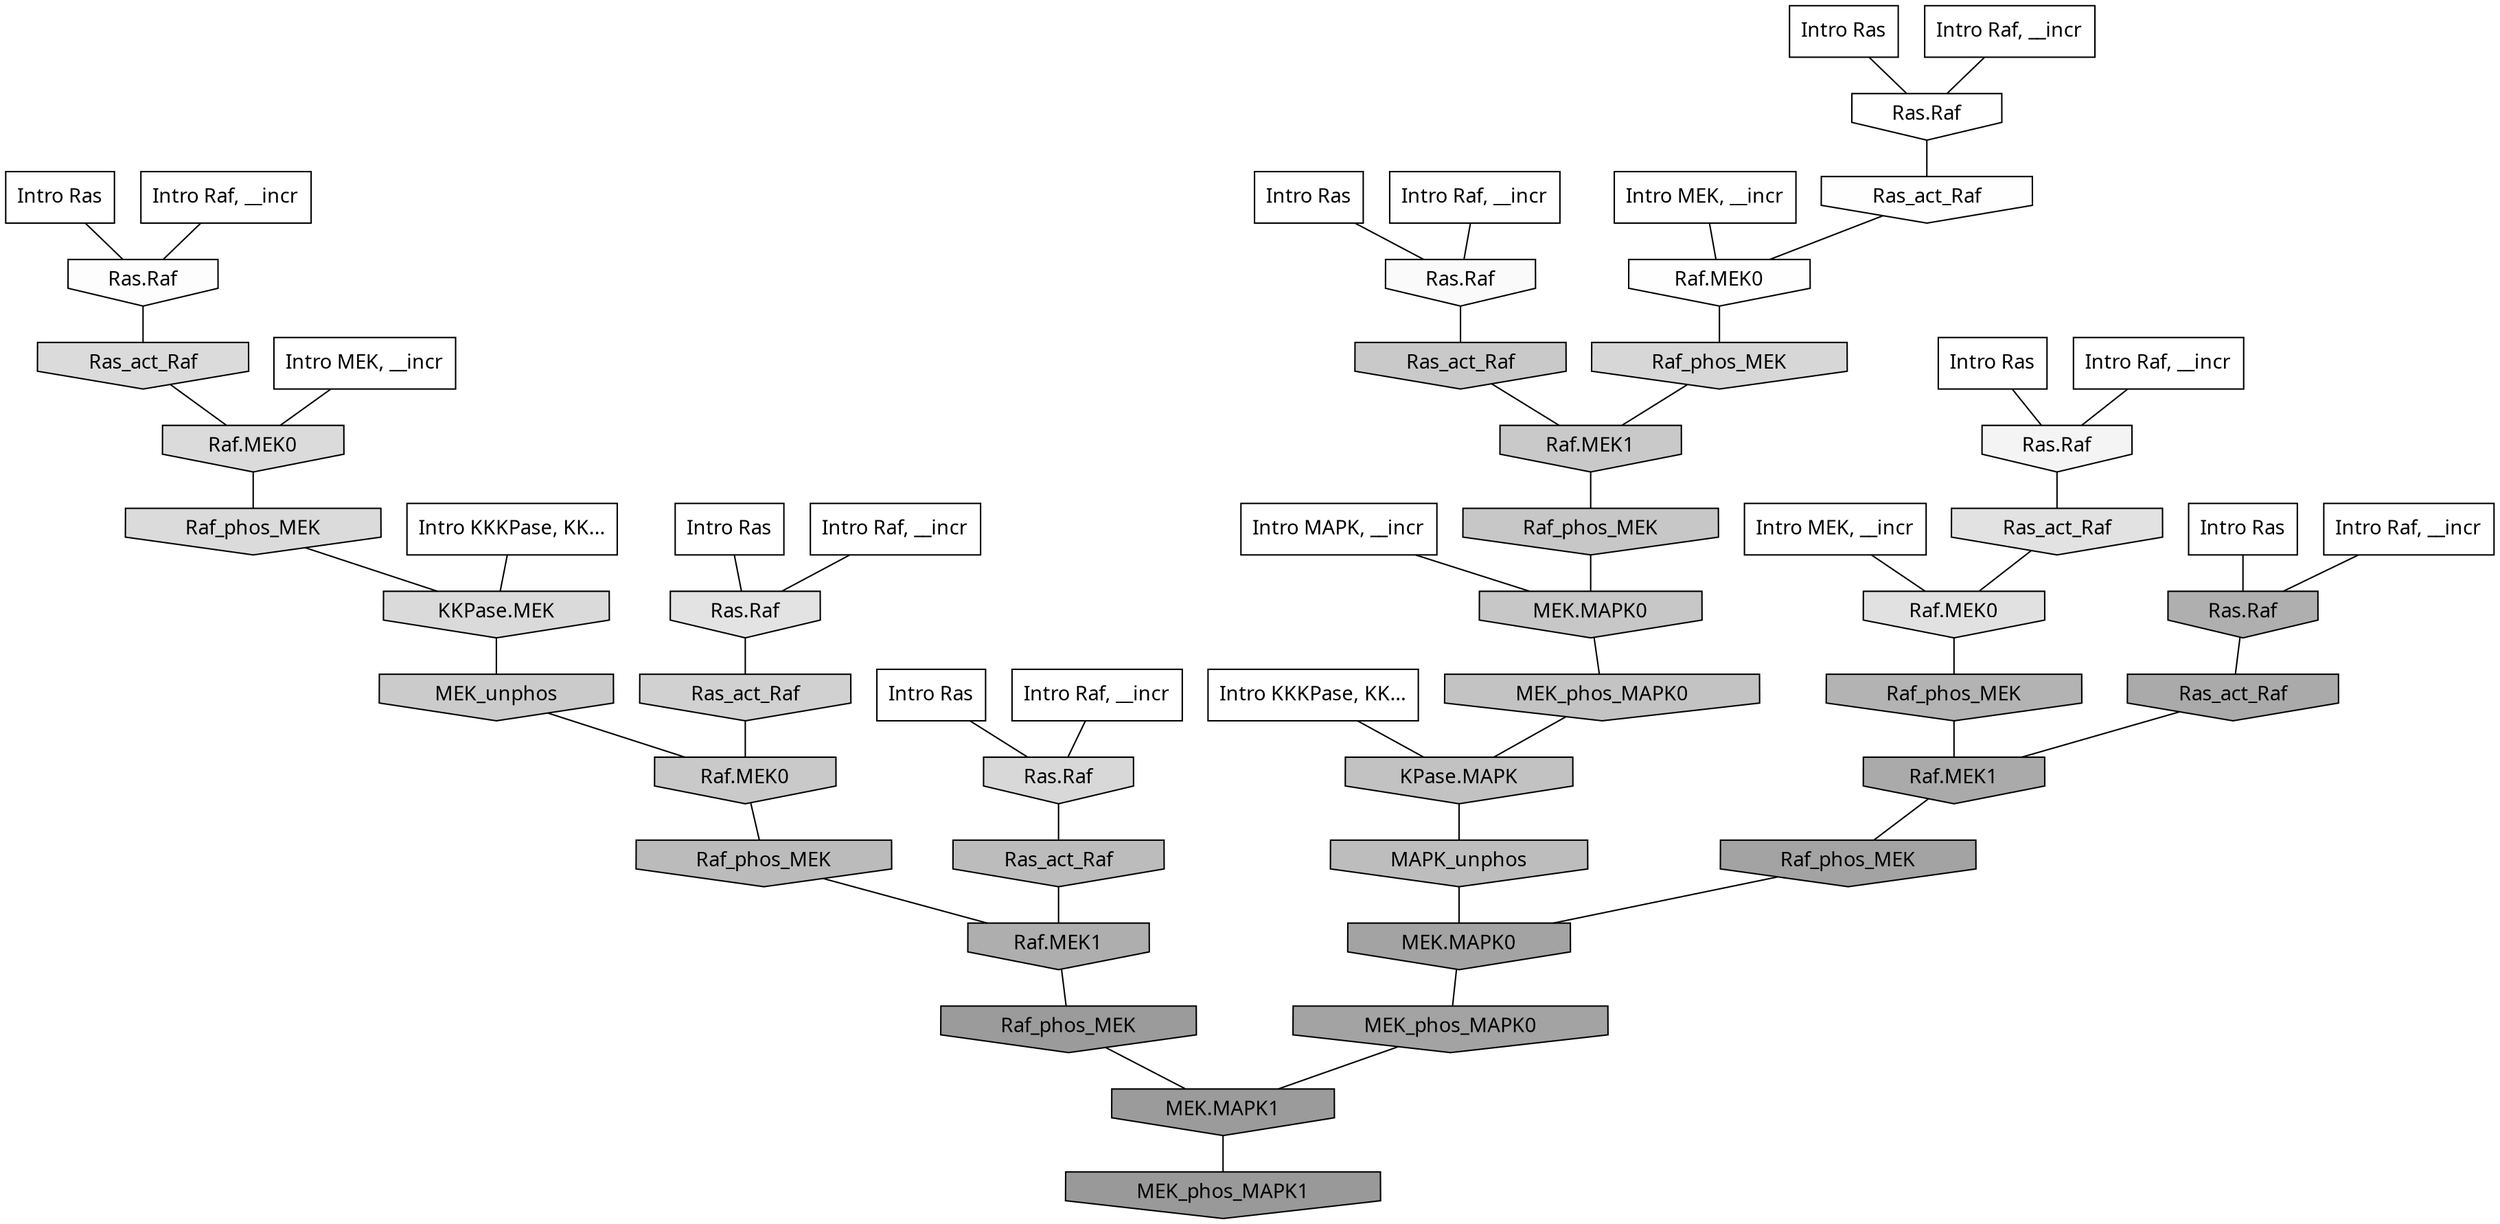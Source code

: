 digraph G{
  rankdir="TB";
  ranksep=0.30;
  node [fontname="CMU Serif"];
  edge [fontname="CMU Serif"];
  
  5 [label="Intro Ras", shape=rectangle, style=filled, fillcolor="0.000 0.000 1.000"]
  
  6 [label="Intro Ras", shape=rectangle, style=filled, fillcolor="0.000 0.000 1.000"]
  
  7 [label="Intro Ras", shape=rectangle, style=filled, fillcolor="0.000 0.000 1.000"]
  
  27 [label="Intro Ras", shape=rectangle, style=filled, fillcolor="0.000 0.000 1.000"]
  
  41 [label="Intro Ras", shape=rectangle, style=filled, fillcolor="0.000 0.000 1.000"]
  
  64 [label="Intro Ras", shape=rectangle, style=filled, fillcolor="0.000 0.000 1.000"]
  
  97 [label="Intro Ras", shape=rectangle, style=filled, fillcolor="0.000 0.000 1.000"]
  
  213 [label="Intro Raf, __incr", shape=rectangle, style=filled, fillcolor="0.000 0.000 1.000"]
  
  534 [label="Intro Raf, __incr", shape=rectangle, style=filled, fillcolor="0.000 0.000 1.000"]
  
  658 [label="Intro Raf, __incr", shape=rectangle, style=filled, fillcolor="0.000 0.000 1.000"]
  
  698 [label="Intro Raf, __incr", shape=rectangle, style=filled, fillcolor="0.000 0.000 1.000"]
  
  824 [label="Intro Raf, __incr", shape=rectangle, style=filled, fillcolor="0.000 0.000 1.000"]
  
  994 [label="Intro Raf, __incr", shape=rectangle, style=filled, fillcolor="0.000 0.000 1.000"]
  
  1070 [label="Intro Raf, __incr", shape=rectangle, style=filled, fillcolor="0.000 0.000 1.000"]
  
  1120 [label="Intro MEK, __incr", shape=rectangle, style=filled, fillcolor="0.000 0.000 1.000"]
  
  1369 [label="Intro MEK, __incr", shape=rectangle, style=filled, fillcolor="0.000 0.000 1.000"]
  
  1661 [label="Intro MEK, __incr", shape=rectangle, style=filled, fillcolor="0.000 0.000 1.000"]
  
  2330 [label="Intro MAPK, __incr", shape=rectangle, style=filled, fillcolor="0.000 0.000 1.000"]
  
  3136 [label="Intro KKKPase, KK...", shape=rectangle, style=filled, fillcolor="0.000 0.000 1.000"]
  
  3137 [label="Intro KKKPase, KK...", shape=rectangle, style=filled, fillcolor="0.000 0.000 1.000"]
  
  3301 [label="Ras.Raf", shape=invhouse, style=filled, fillcolor="0.000 0.000 1.000"]
  
  3336 [label="Ras_act_Raf", shape=invhouse, style=filled, fillcolor="0.000 0.000 0.996"]
  
  3342 [label="Raf.MEK0", shape=invhouse, style=filled, fillcolor="0.000 0.000 0.996"]
  
  3363 [label="Ras.Raf", shape=invhouse, style=filled, fillcolor="0.000 0.000 0.991"]
  
  3453 [label="Ras.Raf", shape=invhouse, style=filled, fillcolor="0.000 0.000 0.977"]
  
  3616 [label="Ras.Raf", shape=invhouse, style=filled, fillcolor="0.000 0.000 0.956"]
  
  4538 [label="Ras.Raf", shape=invhouse, style=filled, fillcolor="0.000 0.000 0.889"]
  
  4565 [label="Ras_act_Raf", shape=invhouse, style=filled, fillcolor="0.000 0.000 0.886"]
  
  4643 [label="Raf.MEK0", shape=invhouse, style=filled, fillcolor="0.000 0.000 0.882"]
  
  5029 [label="Ras_act_Raf", shape=invhouse, style=filled, fillcolor="0.000 0.000 0.859"]
  
  5033 [label="Raf.MEK0", shape=invhouse, style=filled, fillcolor="0.000 0.000 0.859"]
  
  5059 [label="Raf_phos_MEK", shape=invhouse, style=filled, fillcolor="0.000 0.000 0.857"]
  
  5091 [label="KKPase.MEK", shape=invhouse, style=filled, fillcolor="0.000 0.000 0.855"]
  
  5280 [label="Ras.Raf", shape=invhouse, style=filled, fillcolor="0.000 0.000 0.844"]
  
  5388 [label="Raf_phos_MEK", shape=invhouse, style=filled, fillcolor="0.000 0.000 0.840"]
  
  5773 [label="Ras_act_Raf", shape=invhouse, style=filled, fillcolor="0.000 0.000 0.817"]
  
  6259 [label="MEK_unphos", shape=invhouse, style=filled, fillcolor="0.000 0.000 0.793"]
  
  6369 [label="Raf.MEK0", shape=invhouse, style=filled, fillcolor="0.000 0.000 0.788"]
  
  6419 [label="Ras_act_Raf", shape=invhouse, style=filled, fillcolor="0.000 0.000 0.786"]
  
  6423 [label="Raf.MEK1", shape=invhouse, style=filled, fillcolor="0.000 0.000 0.786"]
  
  6560 [label="Raf_phos_MEK", shape=invhouse, style=filled, fillcolor="0.000 0.000 0.780"]
  
  6563 [label="MEK.MAPK0", shape=invhouse, style=filled, fillcolor="0.000 0.000 0.780"]
  
  7051 [label="MEK_phos_MAPK0", shape=invhouse, style=filled, fillcolor="0.000 0.000 0.762"]
  
  7174 [label="KPase.MAPK", shape=invhouse, style=filled, fillcolor="0.000 0.000 0.759"]
  
  7692 [label="MAPK_unphos", shape=invhouse, style=filled, fillcolor="0.000 0.000 0.742"]
  
  7883 [label="Ras_act_Raf", shape=invhouse, style=filled, fillcolor="0.000 0.000 0.736"]
  
  8032 [label="Raf_phos_MEK", shape=invhouse, style=filled, fillcolor="0.000 0.000 0.732"]
  
  9094 [label="Raf_phos_MEK", shape=invhouse, style=filled, fillcolor="0.000 0.000 0.700"]
  
  9729 [label="Ras.Raf", shape=invhouse, style=filled, fillcolor="0.000 0.000 0.687"]
  
  10004 [label="Raf.MEK1", shape=invhouse, style=filled, fillcolor="0.000 0.000 0.681"]
  
  10645 [label="Ras_act_Raf", shape=invhouse, style=filled, fillcolor="0.000 0.000 0.667"]
  
  10653 [label="Raf.MEK1", shape=invhouse, style=filled, fillcolor="0.000 0.000 0.667"]
  
  12160 [label="Raf_phos_MEK", shape=invhouse, style=filled, fillcolor="0.000 0.000 0.639"]
  
  12165 [label="MEK.MAPK0", shape=invhouse, style=filled, fillcolor="0.000 0.000 0.639"]
  
  12215 [label="MEK_phos_MAPK0", shape=invhouse, style=filled, fillcolor="0.000 0.000 0.638"]
  
  14098 [label="Raf_phos_MEK", shape=invhouse, style=filled, fillcolor="0.000 0.000 0.609"]
  
  14102 [label="MEK.MAPK1", shape=invhouse, style=filled, fillcolor="0.000 0.000 0.609"]
  
  14846 [label="MEK_phos_MAPK1", shape=invhouse, style=filled, fillcolor="0.000 0.000 0.600"]
  
  
  14102 -> 14846 [dir=none, color="0.000 0.000 0.000"] 
  14098 -> 14102 [dir=none, color="0.000 0.000 0.000"] 
  12215 -> 14102 [dir=none, color="0.000 0.000 0.000"] 
  12165 -> 12215 [dir=none, color="0.000 0.000 0.000"] 
  12160 -> 12165 [dir=none, color="0.000 0.000 0.000"] 
  10653 -> 12160 [dir=none, color="0.000 0.000 0.000"] 
  10645 -> 10653 [dir=none, color="0.000 0.000 0.000"] 
  10004 -> 14098 [dir=none, color="0.000 0.000 0.000"] 
  9729 -> 10645 [dir=none, color="0.000 0.000 0.000"] 
  9094 -> 10653 [dir=none, color="0.000 0.000 0.000"] 
  8032 -> 10004 [dir=none, color="0.000 0.000 0.000"] 
  7883 -> 10004 [dir=none, color="0.000 0.000 0.000"] 
  7692 -> 12165 [dir=none, color="0.000 0.000 0.000"] 
  7174 -> 7692 [dir=none, color="0.000 0.000 0.000"] 
  7051 -> 7174 [dir=none, color="0.000 0.000 0.000"] 
  6563 -> 7051 [dir=none, color="0.000 0.000 0.000"] 
  6560 -> 6563 [dir=none, color="0.000 0.000 0.000"] 
  6423 -> 6560 [dir=none, color="0.000 0.000 0.000"] 
  6419 -> 6423 [dir=none, color="0.000 0.000 0.000"] 
  6369 -> 8032 [dir=none, color="0.000 0.000 0.000"] 
  6259 -> 6369 [dir=none, color="0.000 0.000 0.000"] 
  5773 -> 6369 [dir=none, color="0.000 0.000 0.000"] 
  5388 -> 6423 [dir=none, color="0.000 0.000 0.000"] 
  5280 -> 7883 [dir=none, color="0.000 0.000 0.000"] 
  5091 -> 6259 [dir=none, color="0.000 0.000 0.000"] 
  5059 -> 5091 [dir=none, color="0.000 0.000 0.000"] 
  5033 -> 5059 [dir=none, color="0.000 0.000 0.000"] 
  5029 -> 5033 [dir=none, color="0.000 0.000 0.000"] 
  4643 -> 9094 [dir=none, color="0.000 0.000 0.000"] 
  4565 -> 4643 [dir=none, color="0.000 0.000 0.000"] 
  4538 -> 5773 [dir=none, color="0.000 0.000 0.000"] 
  3616 -> 4565 [dir=none, color="0.000 0.000 0.000"] 
  3453 -> 6419 [dir=none, color="0.000 0.000 0.000"] 
  3363 -> 5029 [dir=none, color="0.000 0.000 0.000"] 
  3342 -> 5388 [dir=none, color="0.000 0.000 0.000"] 
  3336 -> 3342 [dir=none, color="0.000 0.000 0.000"] 
  3301 -> 3336 [dir=none, color="0.000 0.000 0.000"] 
  3137 -> 5091 [dir=none, color="0.000 0.000 0.000"] 
  3136 -> 7174 [dir=none, color="0.000 0.000 0.000"] 
  2330 -> 6563 [dir=none, color="0.000 0.000 0.000"] 
  1661 -> 4643 [dir=none, color="0.000 0.000 0.000"] 
  1369 -> 5033 [dir=none, color="0.000 0.000 0.000"] 
  1120 -> 3342 [dir=none, color="0.000 0.000 0.000"] 
  1070 -> 4538 [dir=none, color="0.000 0.000 0.000"] 
  994 -> 3616 [dir=none, color="0.000 0.000 0.000"] 
  824 -> 3301 [dir=none, color="0.000 0.000 0.000"] 
  698 -> 9729 [dir=none, color="0.000 0.000 0.000"] 
  658 -> 5280 [dir=none, color="0.000 0.000 0.000"] 
  534 -> 3453 [dir=none, color="0.000 0.000 0.000"] 
  213 -> 3363 [dir=none, color="0.000 0.000 0.000"] 
  97 -> 9729 [dir=none, color="0.000 0.000 0.000"] 
  64 -> 4538 [dir=none, color="0.000 0.000 0.000"] 
  41 -> 3301 [dir=none, color="0.000 0.000 0.000"] 
  27 -> 5280 [dir=none, color="0.000 0.000 0.000"] 
  7 -> 3616 [dir=none, color="0.000 0.000 0.000"] 
  6 -> 3363 [dir=none, color="0.000 0.000 0.000"] 
  5 -> 3453 [dir=none, color="0.000 0.000 0.000"] 
  
  }
